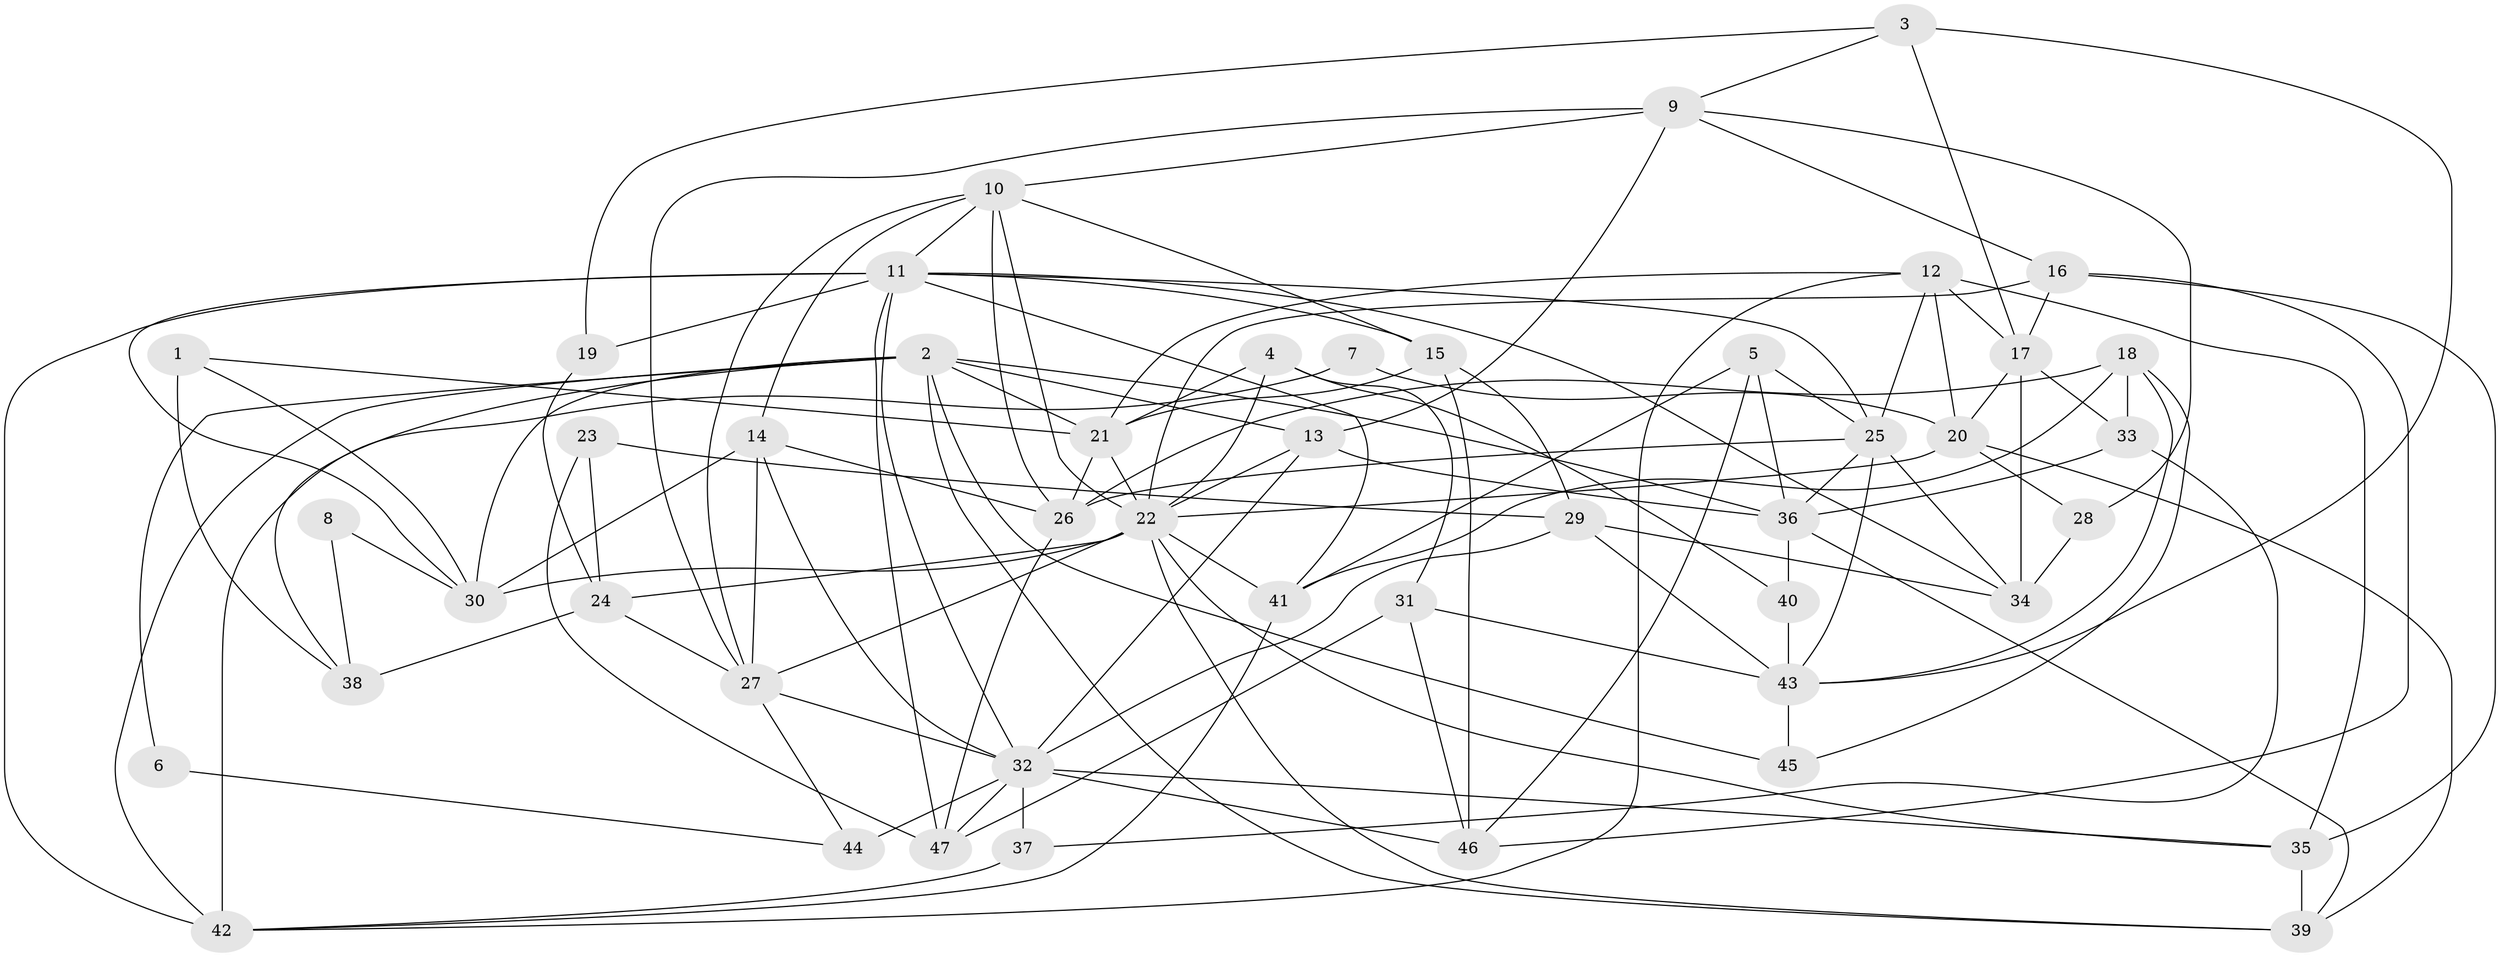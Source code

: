 // original degree distribution, {3: 0.25555555555555554, 4: 0.2777777777777778, 6: 0.05555555555555555, 5: 0.23333333333333334, 8: 0.022222222222222223, 2: 0.13333333333333333, 7: 0.011111111111111112, 9: 0.011111111111111112}
// Generated by graph-tools (version 1.1) at 2025/02/03/09/25 03:02:07]
// undirected, 47 vertices, 122 edges
graph export_dot {
graph [start="1"]
  node [color=gray90,style=filled];
  1;
  2;
  3;
  4;
  5;
  6;
  7;
  8;
  9;
  10;
  11;
  12;
  13;
  14;
  15;
  16;
  17;
  18;
  19;
  20;
  21;
  22;
  23;
  24;
  25;
  26;
  27;
  28;
  29;
  30;
  31;
  32;
  33;
  34;
  35;
  36;
  37;
  38;
  39;
  40;
  41;
  42;
  43;
  44;
  45;
  46;
  47;
  1 -- 21 [weight=1.0];
  1 -- 30 [weight=1.0];
  1 -- 38 [weight=1.0];
  2 -- 6 [weight=1.0];
  2 -- 13 [weight=1.0];
  2 -- 21 [weight=1.0];
  2 -- 30 [weight=1.0];
  2 -- 36 [weight=1.0];
  2 -- 38 [weight=2.0];
  2 -- 39 [weight=1.0];
  2 -- 42 [weight=1.0];
  2 -- 45 [weight=2.0];
  3 -- 9 [weight=1.0];
  3 -- 17 [weight=1.0];
  3 -- 19 [weight=1.0];
  3 -- 43 [weight=1.0];
  4 -- 21 [weight=1.0];
  4 -- 22 [weight=1.0];
  4 -- 31 [weight=1.0];
  4 -- 40 [weight=1.0];
  5 -- 25 [weight=1.0];
  5 -- 36 [weight=1.0];
  5 -- 41 [weight=1.0];
  5 -- 46 [weight=1.0];
  6 -- 44 [weight=1.0];
  7 -- 20 [weight=1.0];
  7 -- 42 [weight=2.0];
  8 -- 30 [weight=1.0];
  8 -- 38 [weight=2.0];
  9 -- 10 [weight=1.0];
  9 -- 13 [weight=1.0];
  9 -- 16 [weight=1.0];
  9 -- 27 [weight=1.0];
  9 -- 28 [weight=1.0];
  10 -- 11 [weight=1.0];
  10 -- 14 [weight=1.0];
  10 -- 15 [weight=1.0];
  10 -- 22 [weight=1.0];
  10 -- 26 [weight=1.0];
  10 -- 27 [weight=1.0];
  11 -- 15 [weight=1.0];
  11 -- 19 [weight=1.0];
  11 -- 25 [weight=1.0];
  11 -- 30 [weight=1.0];
  11 -- 32 [weight=1.0];
  11 -- 34 [weight=1.0];
  11 -- 41 [weight=1.0];
  11 -- 42 [weight=1.0];
  11 -- 47 [weight=1.0];
  12 -- 17 [weight=1.0];
  12 -- 20 [weight=1.0];
  12 -- 21 [weight=1.0];
  12 -- 25 [weight=1.0];
  12 -- 35 [weight=2.0];
  12 -- 42 [weight=1.0];
  13 -- 22 [weight=1.0];
  13 -- 32 [weight=1.0];
  13 -- 36 [weight=1.0];
  14 -- 26 [weight=2.0];
  14 -- 27 [weight=1.0];
  14 -- 30 [weight=1.0];
  14 -- 32 [weight=1.0];
  15 -- 21 [weight=1.0];
  15 -- 29 [weight=1.0];
  15 -- 46 [weight=1.0];
  16 -- 17 [weight=1.0];
  16 -- 22 [weight=1.0];
  16 -- 35 [weight=1.0];
  16 -- 46 [weight=1.0];
  17 -- 20 [weight=1.0];
  17 -- 33 [weight=2.0];
  17 -- 34 [weight=2.0];
  18 -- 26 [weight=1.0];
  18 -- 33 [weight=1.0];
  18 -- 41 [weight=1.0];
  18 -- 43 [weight=1.0];
  18 -- 45 [weight=1.0];
  19 -- 24 [weight=1.0];
  20 -- 22 [weight=1.0];
  20 -- 28 [weight=1.0];
  20 -- 39 [weight=1.0];
  21 -- 22 [weight=1.0];
  21 -- 26 [weight=1.0];
  22 -- 24 [weight=1.0];
  22 -- 27 [weight=1.0];
  22 -- 30 [weight=2.0];
  22 -- 35 [weight=1.0];
  22 -- 39 [weight=1.0];
  22 -- 41 [weight=1.0];
  23 -- 24 [weight=1.0];
  23 -- 29 [weight=1.0];
  23 -- 47 [weight=1.0];
  24 -- 27 [weight=1.0];
  24 -- 38 [weight=2.0];
  25 -- 26 [weight=1.0];
  25 -- 34 [weight=2.0];
  25 -- 36 [weight=1.0];
  25 -- 43 [weight=1.0];
  26 -- 47 [weight=1.0];
  27 -- 32 [weight=1.0];
  27 -- 44 [weight=1.0];
  28 -- 34 [weight=1.0];
  29 -- 32 [weight=1.0];
  29 -- 34 [weight=1.0];
  29 -- 43 [weight=1.0];
  31 -- 43 [weight=1.0];
  31 -- 46 [weight=1.0];
  31 -- 47 [weight=1.0];
  32 -- 35 [weight=1.0];
  32 -- 37 [weight=1.0];
  32 -- 44 [weight=2.0];
  32 -- 46 [weight=1.0];
  32 -- 47 [weight=1.0];
  33 -- 36 [weight=1.0];
  33 -- 37 [weight=1.0];
  35 -- 39 [weight=1.0];
  36 -- 39 [weight=1.0];
  36 -- 40 [weight=2.0];
  37 -- 42 [weight=1.0];
  40 -- 43 [weight=1.0];
  41 -- 42 [weight=1.0];
  43 -- 45 [weight=1.0];
}
